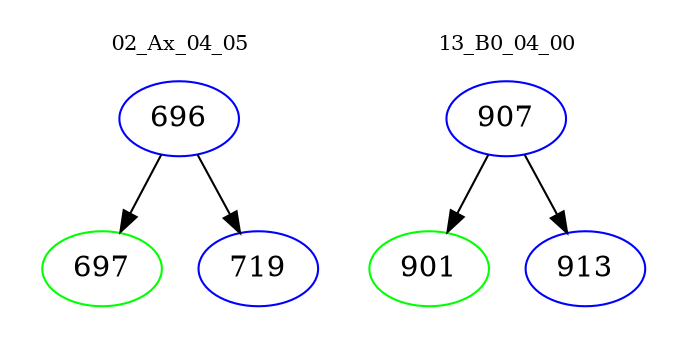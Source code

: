 digraph{
subgraph cluster_0 {
color = white
label = "02_Ax_04_05";
fontsize=10;
T0_696 [label="696", color="blue"]
T0_696 -> T0_697 [color="black"]
T0_697 [label="697", color="green"]
T0_696 -> T0_719 [color="black"]
T0_719 [label="719", color="blue"]
}
subgraph cluster_1 {
color = white
label = "13_B0_04_00";
fontsize=10;
T1_907 [label="907", color="blue"]
T1_907 -> T1_901 [color="black"]
T1_901 [label="901", color="green"]
T1_907 -> T1_913 [color="black"]
T1_913 [label="913", color="blue"]
}
}
